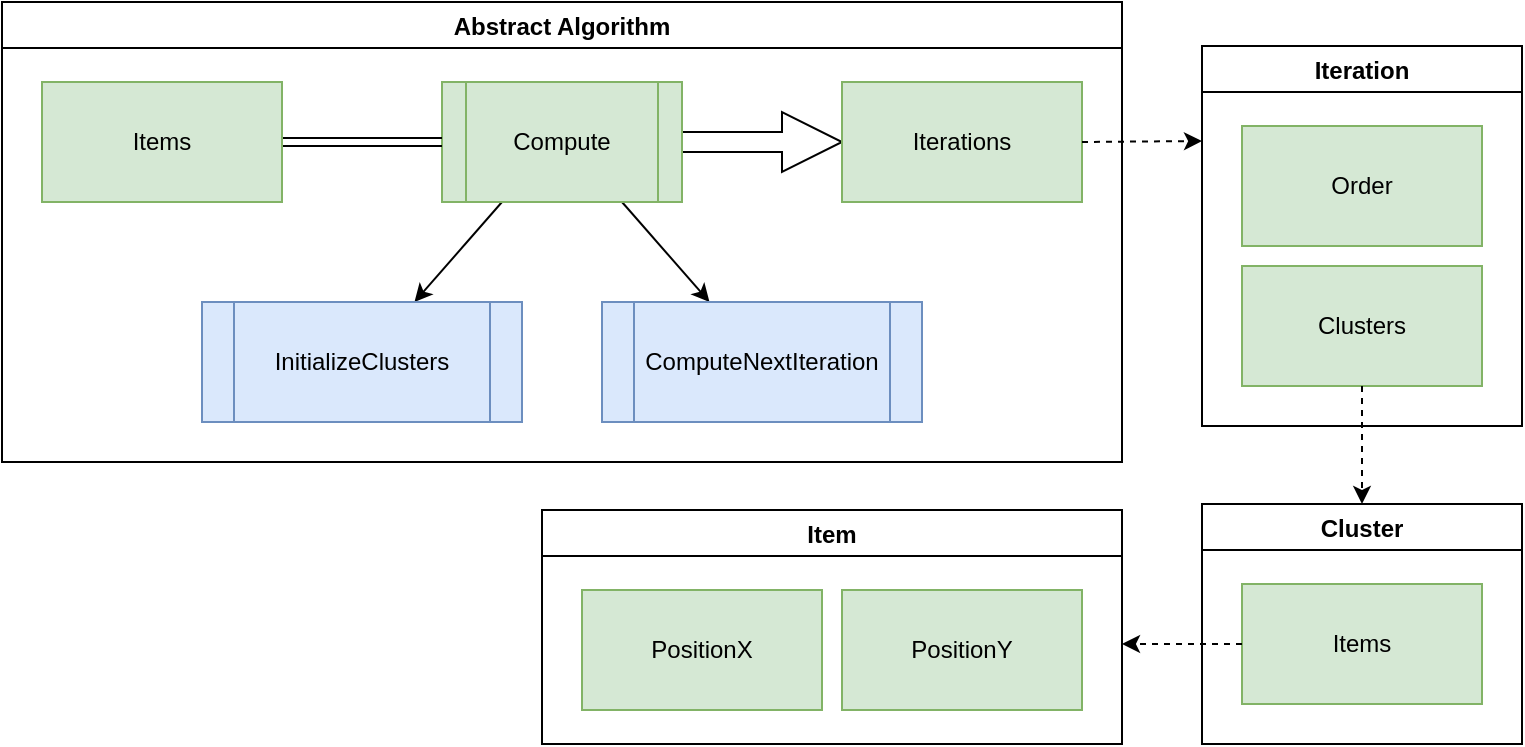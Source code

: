 <mxfile version="14.1.8" type="device"><diagram id="tpr2PK6j1PBIWIow_xBE" name="Page-1"><mxGraphModel dx="1422" dy="762" grid="1" gridSize="10" guides="1" tooltips="1" connect="1" arrows="1" fold="1" page="1" pageScale="1" pageWidth="850" pageHeight="1100" math="0" shadow="0"><root><mxCell id="0"/><mxCell id="1" parent="0"/><mxCell id="-6U-H3siqaWOoG6SrSXR-42" value="" style="group" vertex="1" connectable="0" parent="1"><mxGeometry x="40" y="40" width="760" height="371" as="geometry"/></mxCell><mxCell id="-6U-H3siqaWOoG6SrSXR-5" value="Abstract Algorithm" style="swimlane;" vertex="1" parent="-6U-H3siqaWOoG6SrSXR-42"><mxGeometry width="560" height="230" as="geometry"/></mxCell><mxCell id="-6U-H3siqaWOoG6SrSXR-14" style="edgeStyle=orthogonalEdgeStyle;rounded=0;orthogonalLoop=1;jettySize=auto;html=1;exitX=1;exitY=0.5;exitDx=0;exitDy=0;entryX=0;entryY=0.5;entryDx=0;entryDy=0;shape=arrow;" edge="1" parent="-6U-H3siqaWOoG6SrSXR-5" source="-6U-H3siqaWOoG6SrSXR-6" target="-6U-H3siqaWOoG6SrSXR-12"><mxGeometry relative="1" as="geometry"><Array as="points"><mxPoint x="370" y="70"/><mxPoint x="370" y="70"/></Array></mxGeometry></mxCell><mxCell id="-6U-H3siqaWOoG6SrSXR-18" style="rounded=0;orthogonalLoop=1;jettySize=auto;html=1;exitX=0.25;exitY=1;exitDx=0;exitDy=0;" edge="1" parent="-6U-H3siqaWOoG6SrSXR-5" source="-6U-H3siqaWOoG6SrSXR-6" target="-6U-H3siqaWOoG6SrSXR-16"><mxGeometry relative="1" as="geometry"/></mxCell><mxCell id="-6U-H3siqaWOoG6SrSXR-19" style="edgeStyle=none;rounded=0;orthogonalLoop=1;jettySize=auto;html=1;exitX=0.75;exitY=1;exitDx=0;exitDy=0;" edge="1" parent="-6U-H3siqaWOoG6SrSXR-5" source="-6U-H3siqaWOoG6SrSXR-6" target="-6U-H3siqaWOoG6SrSXR-17"><mxGeometry relative="1" as="geometry"/></mxCell><mxCell id="-6U-H3siqaWOoG6SrSXR-6" value="Compute" style="shape=process;whiteSpace=wrap;html=1;backgroundOutline=1;fillColor=#d5e8d4;strokeColor=#82b366;" vertex="1" parent="-6U-H3siqaWOoG6SrSXR-5"><mxGeometry x="220" y="40" width="120" height="60" as="geometry"/></mxCell><mxCell id="-6U-H3siqaWOoG6SrSXR-11" style="edgeStyle=orthogonalEdgeStyle;rounded=0;orthogonalLoop=1;jettySize=auto;html=1;exitX=1;exitY=0.5;exitDx=0;exitDy=0;entryX=0;entryY=0.5;entryDx=0;entryDy=0;shape=link;" edge="1" parent="-6U-H3siqaWOoG6SrSXR-5" source="-6U-H3siqaWOoG6SrSXR-10" target="-6U-H3siqaWOoG6SrSXR-6"><mxGeometry relative="1" as="geometry"/></mxCell><mxCell id="-6U-H3siqaWOoG6SrSXR-10" value="Items" style="rounded=0;whiteSpace=wrap;html=1;fillColor=#d5e8d4;strokeColor=#82b366;" vertex="1" parent="-6U-H3siqaWOoG6SrSXR-5"><mxGeometry x="20" y="40" width="120" height="60" as="geometry"/></mxCell><mxCell id="-6U-H3siqaWOoG6SrSXR-12" value="Iterations" style="rounded=0;whiteSpace=wrap;html=1;fillColor=#d5e8d4;strokeColor=#82b366;" vertex="1" parent="-6U-H3siqaWOoG6SrSXR-5"><mxGeometry x="420" y="40" width="120" height="60" as="geometry"/></mxCell><mxCell id="-6U-H3siqaWOoG6SrSXR-16" value="InitializeClusters" style="shape=process;whiteSpace=wrap;html=1;backgroundOutline=1;fillColor=#dae8fc;strokeColor=#6c8ebf;" vertex="1" parent="-6U-H3siqaWOoG6SrSXR-5"><mxGeometry x="100" y="150" width="160" height="60" as="geometry"/></mxCell><mxCell id="-6U-H3siqaWOoG6SrSXR-17" value="ComputeNextIteration" style="shape=process;whiteSpace=wrap;html=1;backgroundOutline=1;fillColor=#dae8fc;strokeColor=#6c8ebf;" vertex="1" parent="-6U-H3siqaWOoG6SrSXR-5"><mxGeometry x="300" y="150" width="160" height="60" as="geometry"/></mxCell><mxCell id="-6U-H3siqaWOoG6SrSXR-20" value="Item" style="swimlane;" vertex="1" parent="-6U-H3siqaWOoG6SrSXR-42"><mxGeometry x="270" y="254" width="290" height="117" as="geometry"/></mxCell><mxCell id="-6U-H3siqaWOoG6SrSXR-26" value="PositionX" style="rounded=0;whiteSpace=wrap;html=1;fillColor=#d5e8d4;strokeColor=#82b366;" vertex="1" parent="-6U-H3siqaWOoG6SrSXR-20"><mxGeometry x="20" y="40" width="120" height="60" as="geometry"/></mxCell><mxCell id="-6U-H3siqaWOoG6SrSXR-27" value="PositionY" style="rounded=0;whiteSpace=wrap;html=1;fillColor=#d5e8d4;strokeColor=#82b366;" vertex="1" parent="-6U-H3siqaWOoG6SrSXR-20"><mxGeometry x="150" y="40" width="120" height="60" as="geometry"/></mxCell><mxCell id="-6U-H3siqaWOoG6SrSXR-30" value="Cluster" style="swimlane;" vertex="1" parent="-6U-H3siqaWOoG6SrSXR-42"><mxGeometry x="600" y="251" width="160" height="120" as="geometry"/></mxCell><mxCell id="-6U-H3siqaWOoG6SrSXR-32" value="Items" style="rounded=0;whiteSpace=wrap;html=1;fillColor=#d5e8d4;strokeColor=#82b366;" vertex="1" parent="-6U-H3siqaWOoG6SrSXR-30"><mxGeometry x="20" y="40" width="120" height="60" as="geometry"/></mxCell><mxCell id="-6U-H3siqaWOoG6SrSXR-34" value="Iteration" style="swimlane;" vertex="1" parent="-6U-H3siqaWOoG6SrSXR-42"><mxGeometry x="600" y="22" width="160" height="190" as="geometry"/></mxCell><mxCell id="-6U-H3siqaWOoG6SrSXR-35" value="Order" style="rounded=0;whiteSpace=wrap;html=1;fillColor=#d5e8d4;strokeColor=#82b366;" vertex="1" parent="-6U-H3siqaWOoG6SrSXR-34"><mxGeometry x="20" y="40" width="120" height="60" as="geometry"/></mxCell><mxCell id="-6U-H3siqaWOoG6SrSXR-36" value="Clusters" style="rounded=0;whiteSpace=wrap;html=1;fillColor=#d5e8d4;strokeColor=#82b366;" vertex="1" parent="-6U-H3siqaWOoG6SrSXR-34"><mxGeometry x="20" y="110" width="120" height="60" as="geometry"/></mxCell><mxCell id="-6U-H3siqaWOoG6SrSXR-39" style="rounded=0;orthogonalLoop=1;jettySize=auto;html=1;exitX=0;exitY=0.5;exitDx=0;exitDy=0;dashed=1;" edge="1" parent="-6U-H3siqaWOoG6SrSXR-42" source="-6U-H3siqaWOoG6SrSXR-32"><mxGeometry relative="1" as="geometry"><mxPoint x="560" y="321" as="targetPoint"/></mxGeometry></mxCell><mxCell id="-6U-H3siqaWOoG6SrSXR-40" style="rounded=0;orthogonalLoop=1;jettySize=auto;html=1;exitX=0.5;exitY=1;exitDx=0;exitDy=0;entryX=0.5;entryY=0;entryDx=0;entryDy=0;dashed=1;" edge="1" parent="-6U-H3siqaWOoG6SrSXR-42" source="-6U-H3siqaWOoG6SrSXR-36" target="-6U-H3siqaWOoG6SrSXR-30"><mxGeometry relative="1" as="geometry"/></mxCell><mxCell id="-6U-H3siqaWOoG6SrSXR-41" style="edgeStyle=none;rounded=0;orthogonalLoop=1;jettySize=auto;html=1;exitX=1;exitY=0.5;exitDx=0;exitDy=0;entryX=0;entryY=0.25;entryDx=0;entryDy=0;dashed=1;" edge="1" parent="-6U-H3siqaWOoG6SrSXR-42" source="-6U-H3siqaWOoG6SrSXR-12" target="-6U-H3siqaWOoG6SrSXR-34"><mxGeometry relative="1" as="geometry"/></mxCell></root></mxGraphModel></diagram></mxfile>